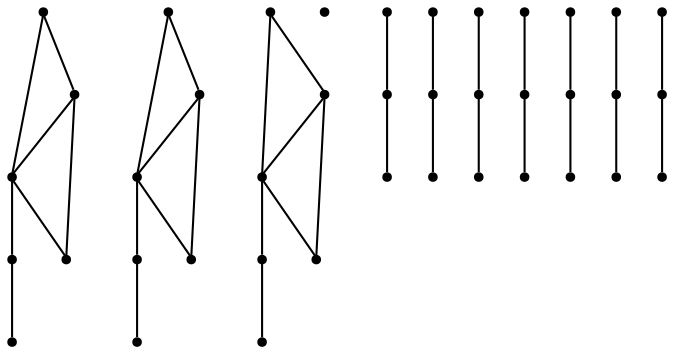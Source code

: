 graph {
  node [shape=point,comment="{\"directed\":false,\"doi\":\"10.1007/978-3-642-11805-0_8\",\"figure\":\"7 (2)\"}"]

  v0 [pos="1483.0403728396393,1108.938469827825"]
  v1 [pos="1463.5257963136187,1090.5567727453054"]
  v2 [pos="1483.0403728396393,989.7701669103445"]
  v3 [pos="1462.6501489683637,970.263106529929"]
  v4 [pos="1483.0403728396393,1050.5422018501972"]
  v5 [pos="1463.275620447203,1031.2862398251618"]
  v6 [pos="1463.5257963136185,1128.070409108942"]
  v7 [pos="1443.0105799475382,1108.938469827825"]
  v8 [pos="1463.275620447203,1069.1115230837731"]
  v9 [pos="1462.6501489683637,1009.1521869243271"]
  v10 [pos="1443.0105799475382,989.8952072767775"]
  v11 [pos="1443.385843747161,1050.5422018501972"]
  v12 [pos="1518.6293214132618,871.9773716250329"]
  v13 [pos="1569.9800176398699,575.6196825131501"]
  v14 [pos="1518.6293214132618,575.6196825131501"]
  v15 [pos="1463.275620447203,575.6196825131501"]
  v16 [pos="1569.9800176398699,634.5159847536952"]
  v17 [pos="1518.6293214132618,634.8911694544008"]
  v18 [pos="1463.275620447203,634.5159847536952"]
  v19 [pos="1569.9800176398699,695.0380661634963"]
  v20 [pos="1518.6293214132618,693.5374545634872"]
  v21 [pos="1463.4007083804108,693.5374545634872"]
  v22 [pos="1569.9800176398699,753.4342705397169"]
  v23 [pos="1518.629321413262,753.059085839011"]
  v24 [pos="1463.275620447203,753.4342705397169"]
  v25 [pos="1569.9800176398699,812.7057574809678"]
  v26 [pos="1518.6293214132618,812.330636381669"]
  v27 [pos="1463.275620447203,812.7057574809678"]
  v28 [pos="1569.9800176398699,931.1864019844746"]
  v29 [pos="1518.6293214132618,931.1864019844745"]
  v30 [pos="1463.275620447203,931.1864019844746"]
  v31 [pos="1569.9800176398699,990.1452880096432"]
  v32 [pos="1518.6293214132618,990.1452880096432"]
  v33 [pos="1569.9800176398699,1050.6673058180372"]
  v34 [pos="1518.6293214132618,1050.6673058180372"]
  v35 [pos="1569.9800176398699,1108.938469827825"]
  v36 [pos="1518.629321413262,1108.938469827825"]
  v37 [pos="1569.9800176398699,1168.210020370483"]
  v38 [pos="1518.6293214132618,1168.210020370483"]
  v39 [pos="1463.275620447203,1168.210020370483"]

  v0 -- v1 [id="-1",pos="1483.0403728396393,1108.938469827825 1463.5257963136187,1090.5567727453054 1463.5257963136187,1090.5567727453054 1463.5257963136187,1090.5567727453054"]
  v39 -- v38 [id="-3",pos="1463.275620447203,1168.210020370483 1518.6293214132618,1168.210020370483 1518.6293214132618,1168.210020370483 1518.6293214132618,1168.210020370483"]
  v7 -- v0 [id="-6",pos="1443.0105799475382,1108.938469827825 1483.0403728396393,1108.938469827825 1483.0403728396393,1108.938469827825 1483.0403728396393,1108.938469827825"]
  v36 -- v35 [id="-7",pos="1518.629321413262,1108.938469827825 1569.9800176398699,1108.938469827825 1569.9800176398699,1108.938469827825 1569.9800176398699,1108.938469827825"]
  v0 -- v36 [id="-9",pos="1483.0403728396393,1108.938469827825 1518.629321413262,1108.938469827825 1518.629321413262,1108.938469827825 1518.629321413262,1108.938469827825"]
  v4 -- v34 [id="-11",pos="1483.0403728396393,1050.5422018501972 1518.6293214132618,1050.6673058180372 1518.6293214132618,1050.6673058180372 1518.6293214132618,1050.6673058180372"]
  v34 -- v33 [id="-12",pos="1518.6293214132618,1050.6673058180372 1569.9800176398699,1050.6673058180372 1569.9800176398699,1050.6673058180372 1569.9800176398699,1050.6673058180372"]
  v10 -- v2 [id="-15",pos="1443.0105799475382,989.8952072767775 1483.0403728396393,989.7701669103445 1483.0403728396393,989.7701669103445 1483.0403728396393,989.7701669103445"]
  v32 -- v31 [id="-16",pos="1518.6293214132618,990.1452880096432 1569.9800176398699,990.1452880096432 1569.9800176398699,990.1452880096432 1569.9800176398699,990.1452880096432"]
  v30 -- v29 [id="-19",pos="1463.275620447203,931.1864019844746 1518.6293214132618,931.1864019844745 1518.6293214132618,931.1864019844745 1518.6293214132618,931.1864019844745"]
  v27 -- v26 [id="-22",pos="1463.275620447203,812.7057574809678 1518.6293214132618,812.330636381669 1518.6293214132618,812.330636381669 1518.6293214132618,812.330636381669"]
  v24 -- v23 [id="-25",pos="1463.275620447203,753.4342705397169 1518.629321413262,753.059085839011 1518.629321413262,753.059085839011 1518.629321413262,753.059085839011"]
  v21 -- v20 [id="-28",pos="1463.4007083804108,693.5374545634872 1518.6293214132618,693.5374545634872 1518.6293214132618,693.5374545634872 1518.6293214132618,693.5374545634872"]
  v18 -- v17 [id="-31",pos="1463.275620447203,634.5159847536952 1518.6293214132618,634.8911694544008 1518.6293214132618,634.8911694544008 1518.6293214132618,634.8911694544008"]
  v15 -- v14 [id="-33",pos="1463.275620447203,575.6196825131501 1518.6293214132618,575.6196825131501 1518.6293214132618,575.6196825131501 1518.6293214132618,575.6196825131501"]
  v14 -- v13 [id="-34",pos="1518.6293214132618,575.6196825131501 1569.9800176398699,575.6196825131501 1569.9800176398699,575.6196825131501 1569.9800176398699,575.6196825131501"]
  v7 -- v1 [id="-38",pos="1443.0105799475382,1108.938469827825 1463.5257963136187,1090.5567727453054 1463.5257963136187,1090.5567727453054 1463.5257963136187,1090.5567727453054"]
  v10 -- v3 [id="-39",pos="1443.0105799475382,989.8952072767775 1462.6501489683637,970.263106529929 1462.6501489683637,970.263106529929 1462.6501489683637,970.263106529929"]
  v8 -- v11 [id="-40",pos="1463.275620447203,1069.1115230837731 1443.385843747161,1050.5422018501972 1443.385843747161,1050.5422018501972 1443.385843747161,1050.5422018501972"]
  v9 -- v2 [id="-41",pos="1462.6501489683637,1009.1521869243271 1483.0403728396393,989.7701669103445 1483.0403728396393,989.7701669103445 1483.0403728396393,989.7701669103445"]
  v9 -- v10 [id="-42",pos="1462.6501489683637,1009.1521869243271 1443.0105799475382,989.8952072767775 1443.0105799475382,989.8952072767775 1443.0105799475382,989.8952072767775"]
  v8 -- v4 [id="-43",pos="1463.275620447203,1069.1115230837731 1483.0403728396393,1050.5422018501972 1483.0403728396393,1050.5422018501972 1483.0403728396393,1050.5422018501972"]
  v6 -- v0 [id="-44",pos="1463.5257963136185,1128.070409108942 1483.0403728396393,1108.938469827825 1483.0403728396393,1108.938469827825 1483.0403728396393,1108.938469827825"]
  v6 -- v7 [id="-45",pos="1463.5257963136185,1128.070409108942 1443.0105799475382,1108.938469827825 1443.0105799475382,1108.938469827825 1443.0105799475382,1108.938469827825"]
  v4 -- v5 [id="-46",pos="1483.0403728396393,1050.5422018501972 1463.275620447203,1031.2862398251618 1463.275620447203,1031.2862398251618 1463.275620447203,1031.2862398251618"]
  v2 -- v3 [id="-47",pos="1483.0403728396393,989.7701669103445 1462.6501489683637,970.263106529929 1462.6501489683637,970.263106529929 1462.6501489683637,970.263106529929"]
  v38 -- v37 [id="-48",pos="1518.6293214132618,1168.210020370483 1569.9800176398699,1168.210020370483 1569.9800176398699,1168.210020370483 1569.9800176398699,1168.210020370483"]
  v11 -- v4 [id="-49",pos="1443.385843747161,1050.5422018501972 1483.0403728396393,1050.5422018501972 1483.0403728396393,1050.5422018501972 1483.0403728396393,1050.5422018501972"]
  v2 -- v32 [id="-50",pos="1483.0403728396393,989.7701669103445 1518.6293214132618,990.1452880096432 1518.6293214132618,990.1452880096432 1518.6293214132618,990.1452880096432"]
  v29 -- v28 [id="-51",pos="1518.6293214132618,931.1864019844745 1569.9800176398699,931.1864019844746 1569.9800176398699,931.1864019844746 1569.9800176398699,931.1864019844746"]
  v26 -- v25 [id="-52",pos="1518.6293214132618,812.330636381669 1569.9800176398699,812.7057574809678 1569.9800176398699,812.7057574809678 1569.9800176398699,812.7057574809678"]
  v23 -- v22 [id="-53",pos="1518.629321413262,753.059085839011 1569.9800176398699,753.4342705397169 1569.9800176398699,753.4342705397169 1569.9800176398699,753.4342705397169"]
  v20 -- v19 [id="-54",pos="1518.6293214132618,693.5374545634872 1569.9800176398699,695.0380661634963 1569.9800176398699,695.0380661634963 1569.9800176398699,695.0380661634963"]
  v17 -- v16 [id="-55",pos="1518.6293214132618,634.8911694544008 1569.9800176398699,634.5159847536952 1569.9800176398699,634.5159847536952 1569.9800176398699,634.5159847536952"]
  v11 -- v5 [id="-57",pos="1443.385843747161,1050.5422018501972 1463.275620447203,1031.2862398251618 1463.275620447203,1031.2862398251618 1463.275620447203,1031.2862398251618"]
}